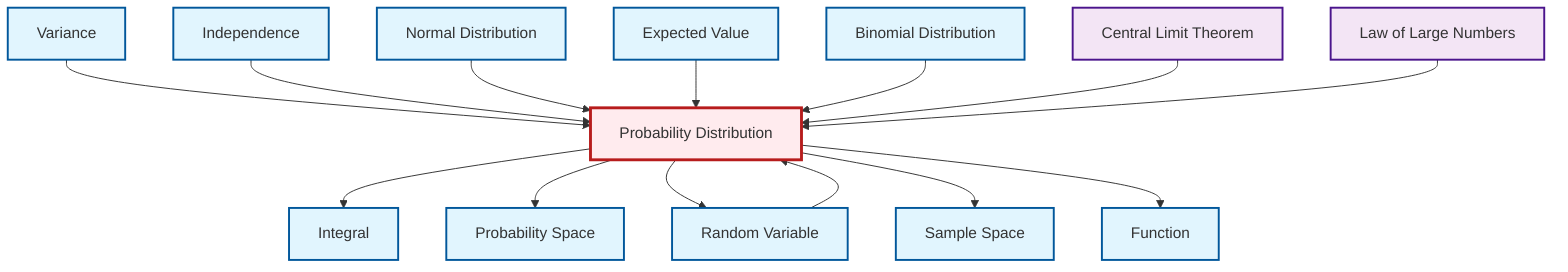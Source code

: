 graph TD
    classDef definition fill:#e1f5fe,stroke:#01579b,stroke-width:2px
    classDef theorem fill:#f3e5f5,stroke:#4a148c,stroke-width:2px
    classDef axiom fill:#fff3e0,stroke:#e65100,stroke-width:2px
    classDef example fill:#e8f5e9,stroke:#1b5e20,stroke-width:2px
    classDef current fill:#ffebee,stroke:#b71c1c,stroke-width:3px
    thm-law-of-large-numbers["Law of Large Numbers"]:::theorem
    def-random-variable["Random Variable"]:::definition
    def-normal-distribution["Normal Distribution"]:::definition
    def-integral["Integral"]:::definition
    def-probability-distribution["Probability Distribution"]:::definition
    def-expectation["Expected Value"]:::definition
    def-probability-space["Probability Space"]:::definition
    def-sample-space["Sample Space"]:::definition
    def-binomial-distribution["Binomial Distribution"]:::definition
    def-independence["Independence"]:::definition
    def-variance["Variance"]:::definition
    def-function["Function"]:::definition
    thm-central-limit["Central Limit Theorem"]:::theorem
    def-variance --> def-probability-distribution
    def-probability-distribution --> def-integral
    def-random-variable --> def-probability-distribution
    def-independence --> def-probability-distribution
    def-probability-distribution --> def-probability-space
    def-probability-distribution --> def-random-variable
    def-normal-distribution --> def-probability-distribution
    def-expectation --> def-probability-distribution
    def-binomial-distribution --> def-probability-distribution
    thm-central-limit --> def-probability-distribution
    def-probability-distribution --> def-sample-space
    thm-law-of-large-numbers --> def-probability-distribution
    def-probability-distribution --> def-function
    class def-probability-distribution current